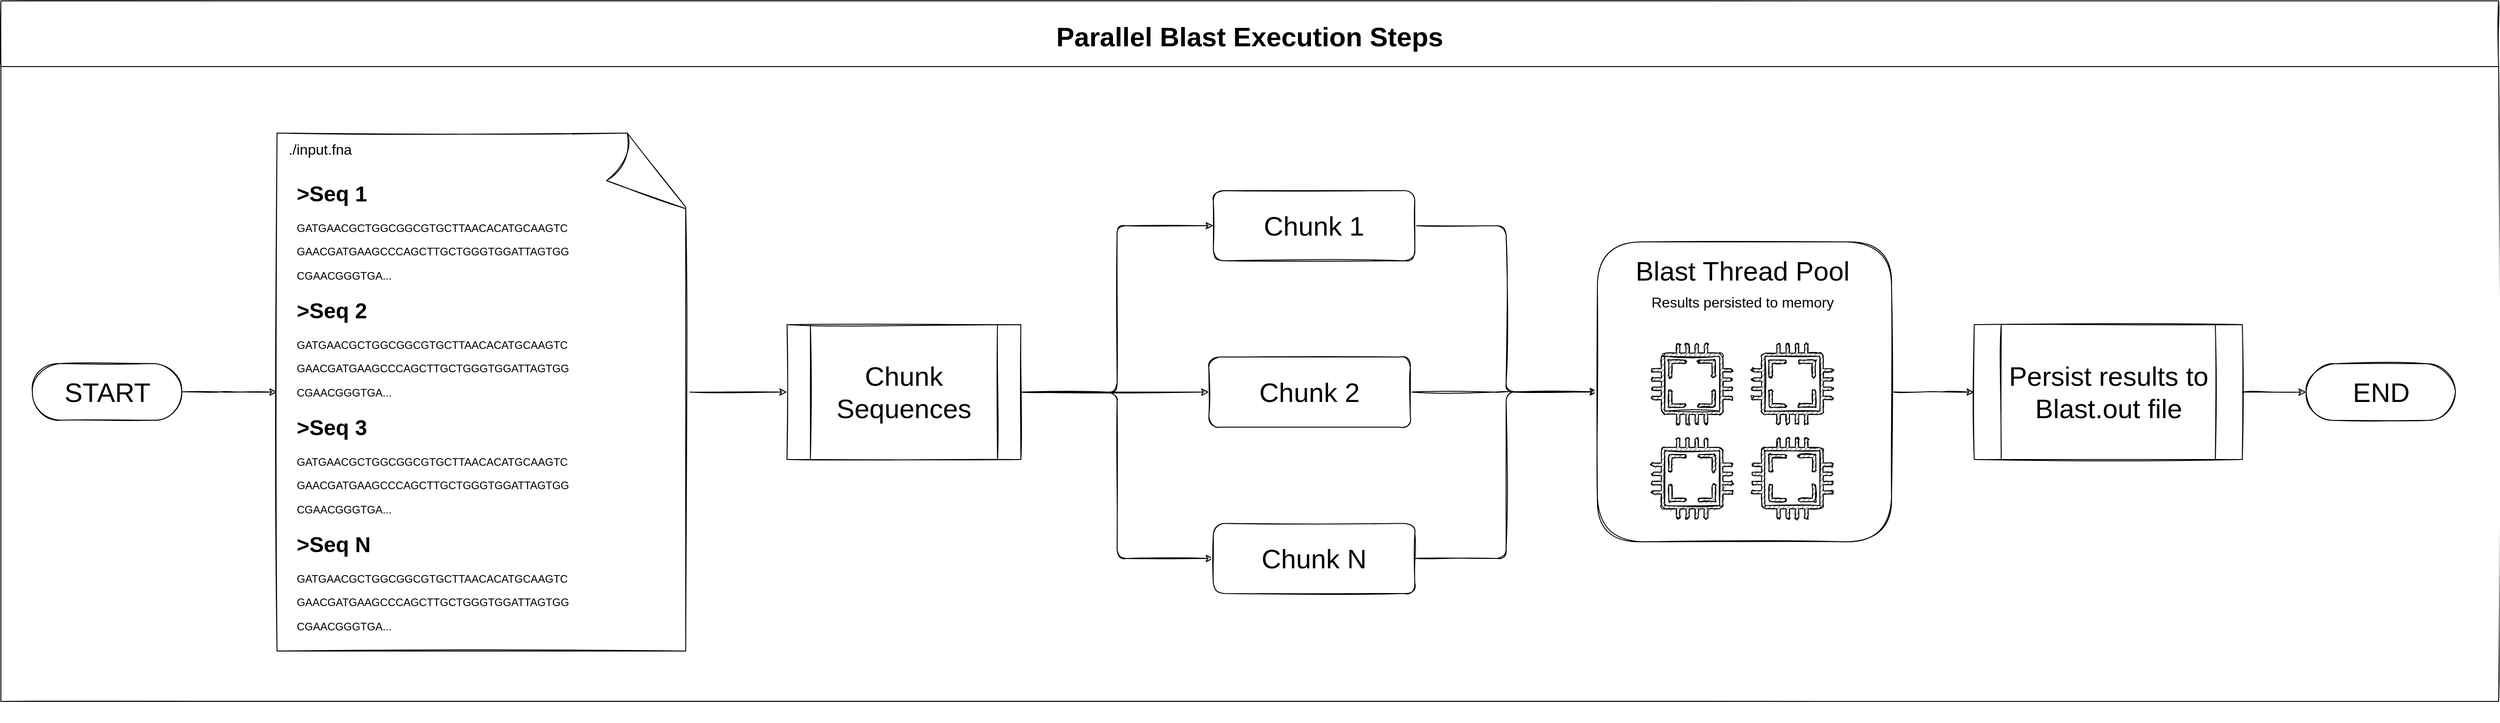 <mxfile>
    <diagram id="GGdAQFGiEUIdidFBAe7d" name="Page-1">
        <mxGraphModel dx="2490" dy="2120" grid="0" gridSize="10" guides="1" tooltips="1" connect="1" arrows="1" fold="1" page="0" pageScale="1" pageWidth="1100" pageHeight="850" background="none" math="0" shadow="0">
            <root>
                <mxCell id="0"/>
                <mxCell id="1" parent="0"/>
                <mxCell id="15" style="edgeStyle=orthogonalEdgeStyle;html=1;fontSize=30;entryX=0;entryY=0.5;entryDx=0;entryDy=0;sketch=1;" parent="1" source="6" target="10" edge="1">
                    <mxGeometry relative="1" as="geometry"/>
                </mxCell>
                <mxCell id="16" style="edgeStyle=orthogonalEdgeStyle;html=1;entryX=0;entryY=0.5;entryDx=0;entryDy=0;fontSize=30;sketch=1;" parent="1" source="6" target="11" edge="1">
                    <mxGeometry relative="1" as="geometry"/>
                </mxCell>
                <mxCell id="17" style="edgeStyle=orthogonalEdgeStyle;html=1;entryX=0;entryY=0.5;entryDx=0;entryDy=0;fontSize=30;sketch=1;" parent="1" source="6" target="12" edge="1">
                    <mxGeometry relative="1" as="geometry"/>
                </mxCell>
                <mxCell id="6" value="&lt;font style=&quot;font-size: 30px&quot;&gt;Chunk Sequences&lt;/font&gt;" style="shape=process;whiteSpace=wrap;html=1;backgroundOutline=1;sketch=1;" parent="1" vertex="1">
                    <mxGeometry x="610" y="255" width="260" height="150" as="geometry"/>
                </mxCell>
                <mxCell id="33" style="edgeStyle=orthogonalEdgeStyle;html=1;fontSize=30;sketch=1;" parent="1" source="10" target="32" edge="1">
                    <mxGeometry relative="1" as="geometry"/>
                </mxCell>
                <mxCell id="10" value="Chunk 1" style="rounded=1;whiteSpace=wrap;html=1;fontSize=30;sketch=1;" parent="1" vertex="1">
                    <mxGeometry x="1084" y="106" width="224" height="78" as="geometry"/>
                </mxCell>
                <mxCell id="36" style="edgeStyle=orthogonalEdgeStyle;html=1;entryX=0;entryY=0.5;entryDx=0;entryDy=0;fontSize=30;sketch=1;" parent="1" source="11" target="32" edge="1">
                    <mxGeometry relative="1" as="geometry"/>
                </mxCell>
                <mxCell id="11" value="Chunk 2" style="rounded=1;whiteSpace=wrap;html=1;fontSize=30;sketch=1;" parent="1" vertex="1">
                    <mxGeometry x="1079" y="291" width="224" height="78" as="geometry"/>
                </mxCell>
                <mxCell id="35" style="edgeStyle=orthogonalEdgeStyle;html=1;fontSize=30;entryX=0;entryY=0.5;entryDx=0;entryDy=0;sketch=1;" parent="1" source="12" target="32" edge="1">
                    <mxGeometry relative="1" as="geometry">
                        <mxPoint x="1499.696" y="327.652" as="targetPoint"/>
                    </mxGeometry>
                </mxCell>
                <mxCell id="12" value="Chunk N" style="rounded=1;whiteSpace=wrap;html=1;fontSize=30;sketch=1;" parent="1" vertex="1">
                    <mxGeometry x="1084" y="476" width="224" height="78" as="geometry"/>
                </mxCell>
                <mxCell id="48" style="edgeStyle=orthogonalEdgeStyle;html=1;fontSize=30;sketch=1;" parent="1" source="44" target="47" edge="1">
                    <mxGeometry relative="1" as="geometry"/>
                </mxCell>
                <mxCell id="44" value="&lt;span style=&quot;font-size: 30px&quot;&gt;Persist results to Blast.out file&lt;/span&gt;" style="shape=process;whiteSpace=wrap;html=1;backgroundOutline=1;sketch=1;" parent="1" vertex="1">
                    <mxGeometry x="1930" y="255" width="298" height="150" as="geometry"/>
                </mxCell>
                <mxCell id="45" style="edgeStyle=orthogonalEdgeStyle;html=1;fontSize=30;sketch=1;" parent="1" source="32" target="44" edge="1">
                    <mxGeometry relative="1" as="geometry"/>
                </mxCell>
                <mxCell id="32" value="" style="rounded=1;whiteSpace=wrap;html=1;fontSize=30;sketch=1;" parent="1" vertex="1">
                    <mxGeometry x="1511" y="163" width="327" height="333.5" as="geometry"/>
                </mxCell>
                <mxCell id="37" value="" style="pointerEvents=1;shadow=0;dashed=0;html=1;strokeColor=default;fillColor=#434445;aspect=fixed;labelPosition=center;verticalLabelPosition=bottom;verticalAlign=top;align=center;outlineConnect=0;shape=mxgraph.vvd.cpu;fontSize=30;sketch=1;" parent="1" vertex="1">
                    <mxGeometry x="1571.25" y="276" width="90" height="90" as="geometry"/>
                </mxCell>
                <mxCell id="38" value="Blast Thread Pool" style="text;html=1;strokeColor=none;fillColor=none;align=center;verticalAlign=middle;whiteSpace=wrap;rounded=0;fontSize=30;sketch=1;" parent="1" vertex="1">
                    <mxGeometry x="1537" y="162" width="271" height="66" as="geometry"/>
                </mxCell>
                <mxCell id="39" value="" style="pointerEvents=1;shadow=0;dashed=0;html=1;strokeColor=default;fillColor=#434445;aspect=fixed;labelPosition=center;verticalLabelPosition=bottom;verticalAlign=top;align=center;outlineConnect=0;shape=mxgraph.vvd.cpu;fontSize=30;sketch=1;" parent="1" vertex="1">
                    <mxGeometry x="1682.75" y="276" width="90" height="90" as="geometry"/>
                </mxCell>
                <mxCell id="40" value="" style="pointerEvents=1;shadow=0;dashed=0;html=1;strokeColor=default;fillColor=#434445;aspect=fixed;labelPosition=center;verticalLabelPosition=bottom;verticalAlign=top;align=center;outlineConnect=0;shape=mxgraph.vvd.cpu;fontSize=30;sketch=1;" parent="1" vertex="1">
                    <mxGeometry x="1571.25" y="381" width="90" height="90" as="geometry"/>
                </mxCell>
                <mxCell id="41" value="" style="pointerEvents=1;shadow=0;dashed=0;html=1;strokeColor=default;fillColor=#434445;aspect=fixed;labelPosition=center;verticalLabelPosition=bottom;verticalAlign=top;align=center;outlineConnect=0;shape=mxgraph.vvd.cpu;fontSize=30;sketch=1;" parent="1" vertex="1">
                    <mxGeometry x="1682.75" y="381" width="90" height="90" as="geometry"/>
                </mxCell>
                <mxCell id="46" value="&lt;font style=&quot;font-size: 16px&quot;&gt;Results persisted to memory&lt;/font&gt;" style="text;html=1;strokeColor=none;fillColor=none;align=center;verticalAlign=middle;whiteSpace=wrap;rounded=0;fontSize=30;sketch=1;" parent="1" vertex="1">
                    <mxGeometry x="1537" y="192" width="271" height="66" as="geometry"/>
                </mxCell>
                <mxCell id="47" value="&lt;font style=&quot;font-size: 30px&quot;&gt;END&lt;/font&gt;" style="html=1;dashed=0;whitespace=wrap;shape=mxgraph.dfd.start;fontSize=16;strokeColor=default;sketch=1;" parent="1" vertex="1">
                    <mxGeometry x="2299" y="298.5" width="166" height="63" as="geometry"/>
                </mxCell>
                <mxCell id="66" style="edgeStyle=orthogonalEdgeStyle;html=1;fontSize=30;sketch=1;" parent="1" source="49" target="55" edge="1">
                    <mxGeometry relative="1" as="geometry"/>
                </mxCell>
                <mxCell id="49" value="&lt;font style=&quot;font-size: 30px&quot;&gt;START&lt;/font&gt;" style="html=1;dashed=0;whitespace=wrap;shape=mxgraph.dfd.start;fontSize=16;strokeColor=default;sketch=1;" parent="1" vertex="1">
                    <mxGeometry x="-229" y="298.25" width="166" height="63" as="geometry"/>
                </mxCell>
                <mxCell id="64" value="" style="group;sketch=1;" parent="1" vertex="1" connectable="0">
                    <mxGeometry x="43" y="34" width="459" height="663" as="geometry"/>
                </mxCell>
                <mxCell id="55" value="" style="whiteSpace=wrap;html=1;shape=mxgraph.basic.document;fontSize=30;strokeColor=default;sketch=1;" parent="64" vertex="1">
                    <mxGeometry y="8" width="459" height="576" as="geometry"/>
                </mxCell>
                <mxCell id="56" value="&lt;h1&gt;&amp;gt;Seq 1&lt;/h1&gt;&lt;p&gt;GATGAACGCTGGCGGCGTGCTTAACACATGCAAGTC&lt;/p&gt;&lt;p&gt;GAACGATGAAGCCCAGCTTGCTGGGTGGATTAGTGG&lt;/p&gt;&lt;p&gt;CGAACGGGTGA...&lt;/p&gt;" style="text;html=1;strokeColor=none;fillColor=none;spacing=5;spacingTop=-20;whiteSpace=wrap;overflow=hidden;rounded=0;sketch=1;" parent="64" vertex="1">
                    <mxGeometry x="17" y="56" width="330" height="120" as="geometry"/>
                </mxCell>
                <mxCell id="57" value="&lt;h1&gt;&amp;gt;Seq 2&lt;/h1&gt;&lt;p&gt;GATGAACGCTGGCGGCGTGCTTAACACATGCAAGTC&lt;/p&gt;&lt;p&gt;GAACGATGAAGCCCAGCTTGCTGGGTGGATTAGTGG&lt;/p&gt;&lt;p&gt;CGAACGGGTGA...&lt;/p&gt;" style="text;html=1;strokeColor=none;fillColor=none;spacing=5;spacingTop=-20;whiteSpace=wrap;overflow=hidden;rounded=0;sketch=1;" parent="64" vertex="1">
                    <mxGeometry x="17" y="186" width="330" height="120" as="geometry"/>
                </mxCell>
                <mxCell id="58" value="&lt;h1&gt;&amp;gt;Seq 3&lt;/h1&gt;&lt;p&gt;GATGAACGCTGGCGGCGTGCTTAACACATGCAAGTC&lt;/p&gt;&lt;p&gt;GAACGATGAAGCCCAGCTTGCTGGGTGGATTAGTGG&lt;/p&gt;&lt;p&gt;CGAACGGGTGA...&lt;/p&gt;" style="text;html=1;strokeColor=none;fillColor=none;spacing=5;spacingTop=-20;whiteSpace=wrap;overflow=hidden;rounded=0;sketch=1;" parent="64" vertex="1">
                    <mxGeometry x="17" y="316" width="330" height="120" as="geometry"/>
                </mxCell>
                <mxCell id="59" value="&lt;h1&gt;&amp;gt;Seq N&lt;/h1&gt;&lt;p&gt;GATGAACGCTGGCGGCGTGCTTAACACATGCAAGTC&lt;/p&gt;&lt;p&gt;GAACGATGAAGCCCAGCTTGCTGGGTGGATTAGTGG&lt;/p&gt;&lt;p&gt;CGAACGGGTGA...&lt;/p&gt;" style="text;html=1;strokeColor=none;fillColor=none;spacing=5;spacingTop=-20;whiteSpace=wrap;overflow=hidden;rounded=0;sketch=1;" parent="64" vertex="1">
                    <mxGeometry x="17" y="446" width="330" height="120" as="geometry"/>
                </mxCell>
                <mxCell id="60" value="&lt;font style=&quot;font-size: 16px&quot;&gt;./input.fna&lt;/font&gt;" style="text;html=1;strokeColor=none;fillColor=none;align=center;verticalAlign=middle;whiteSpace=wrap;rounded=0;fontSize=30;sketch=1;" parent="64" vertex="1">
                    <mxGeometry width="96" height="42" as="geometry"/>
                </mxCell>
                <mxCell id="65" style="edgeStyle=orthogonalEdgeStyle;html=1;fontSize=30;sketch=1;" parent="1" source="55" target="6" edge="1">
                    <mxGeometry relative="1" as="geometry"/>
                </mxCell>
                <mxCell id="68" value="Parallel Blast Execution Steps" style="swimlane;fontSize=30;strokeColor=default;startSize=73;sketch=1;" parent="1" vertex="1">
                    <mxGeometry x="-264" y="-105" width="2777" height="779" as="geometry"/>
                </mxCell>
            </root>
        </mxGraphModel>
    </diagram>
</mxfile>